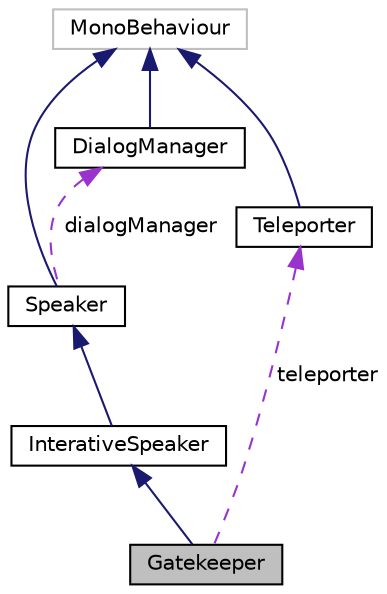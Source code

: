 digraph "Gatekeeper"
{
  edge [fontname="Helvetica",fontsize="10",labelfontname="Helvetica",labelfontsize="10"];
  node [fontname="Helvetica",fontsize="10",shape=record];
  Node5 [label="Gatekeeper",height=0.2,width=0.4,color="black", fillcolor="grey75", style="filled", fontcolor="black"];
  Node6 -> Node5 [dir="back",color="midnightblue",fontsize="10",style="solid",fontname="Helvetica"];
  Node6 [label="InterativeSpeaker",height=0.2,width=0.4,color="black", fillcolor="white", style="filled",URL="$class_interative_speaker.html",tooltip="Developed by: Higor (hcmb) An InterativeSpeaker is a Speaker that starts the dialog when the player p..."];
  Node7 -> Node6 [dir="back",color="midnightblue",fontsize="10",style="solid",fontname="Helvetica"];
  Node7 [label="Speaker",height=0.2,width=0.4,color="black", fillcolor="white", style="filled",URL="$class_speaker.html",tooltip="Developed by: Higor (hcmb) Speaker is an abstract class wich contains only a list of dialog trees tha..."];
  Node8 -> Node7 [dir="back",color="midnightblue",fontsize="10",style="solid",fontname="Helvetica"];
  Node8 [label="MonoBehaviour",height=0.2,width=0.4,color="grey75", fillcolor="white", style="filled"];
  Node9 -> Node7 [dir="back",color="darkorchid3",fontsize="10",style="dashed",label=" dialogManager" ,fontname="Helvetica"];
  Node9 [label="DialogManager",height=0.2,width=0.4,color="black", fillcolor="white", style="filled",URL="$class_dialog_manager.html",tooltip="Manages the dialog system. "];
  Node8 -> Node9 [dir="back",color="midnightblue",fontsize="10",style="solid",fontname="Helvetica"];
  Node10 -> Node5 [dir="back",color="darkorchid3",fontsize="10",style="dashed",label=" teleporter" ,fontname="Helvetica"];
  Node10 [label="Teleporter",height=0.2,width=0.4,color="black", fillcolor="white", style="filled",URL="$class_teleporter.html",tooltip="Can move an gameobject for a target destination calling fade in/out effects Developed by: Higor (hcmb..."];
  Node8 -> Node10 [dir="back",color="midnightblue",fontsize="10",style="solid",fontname="Helvetica"];
}
